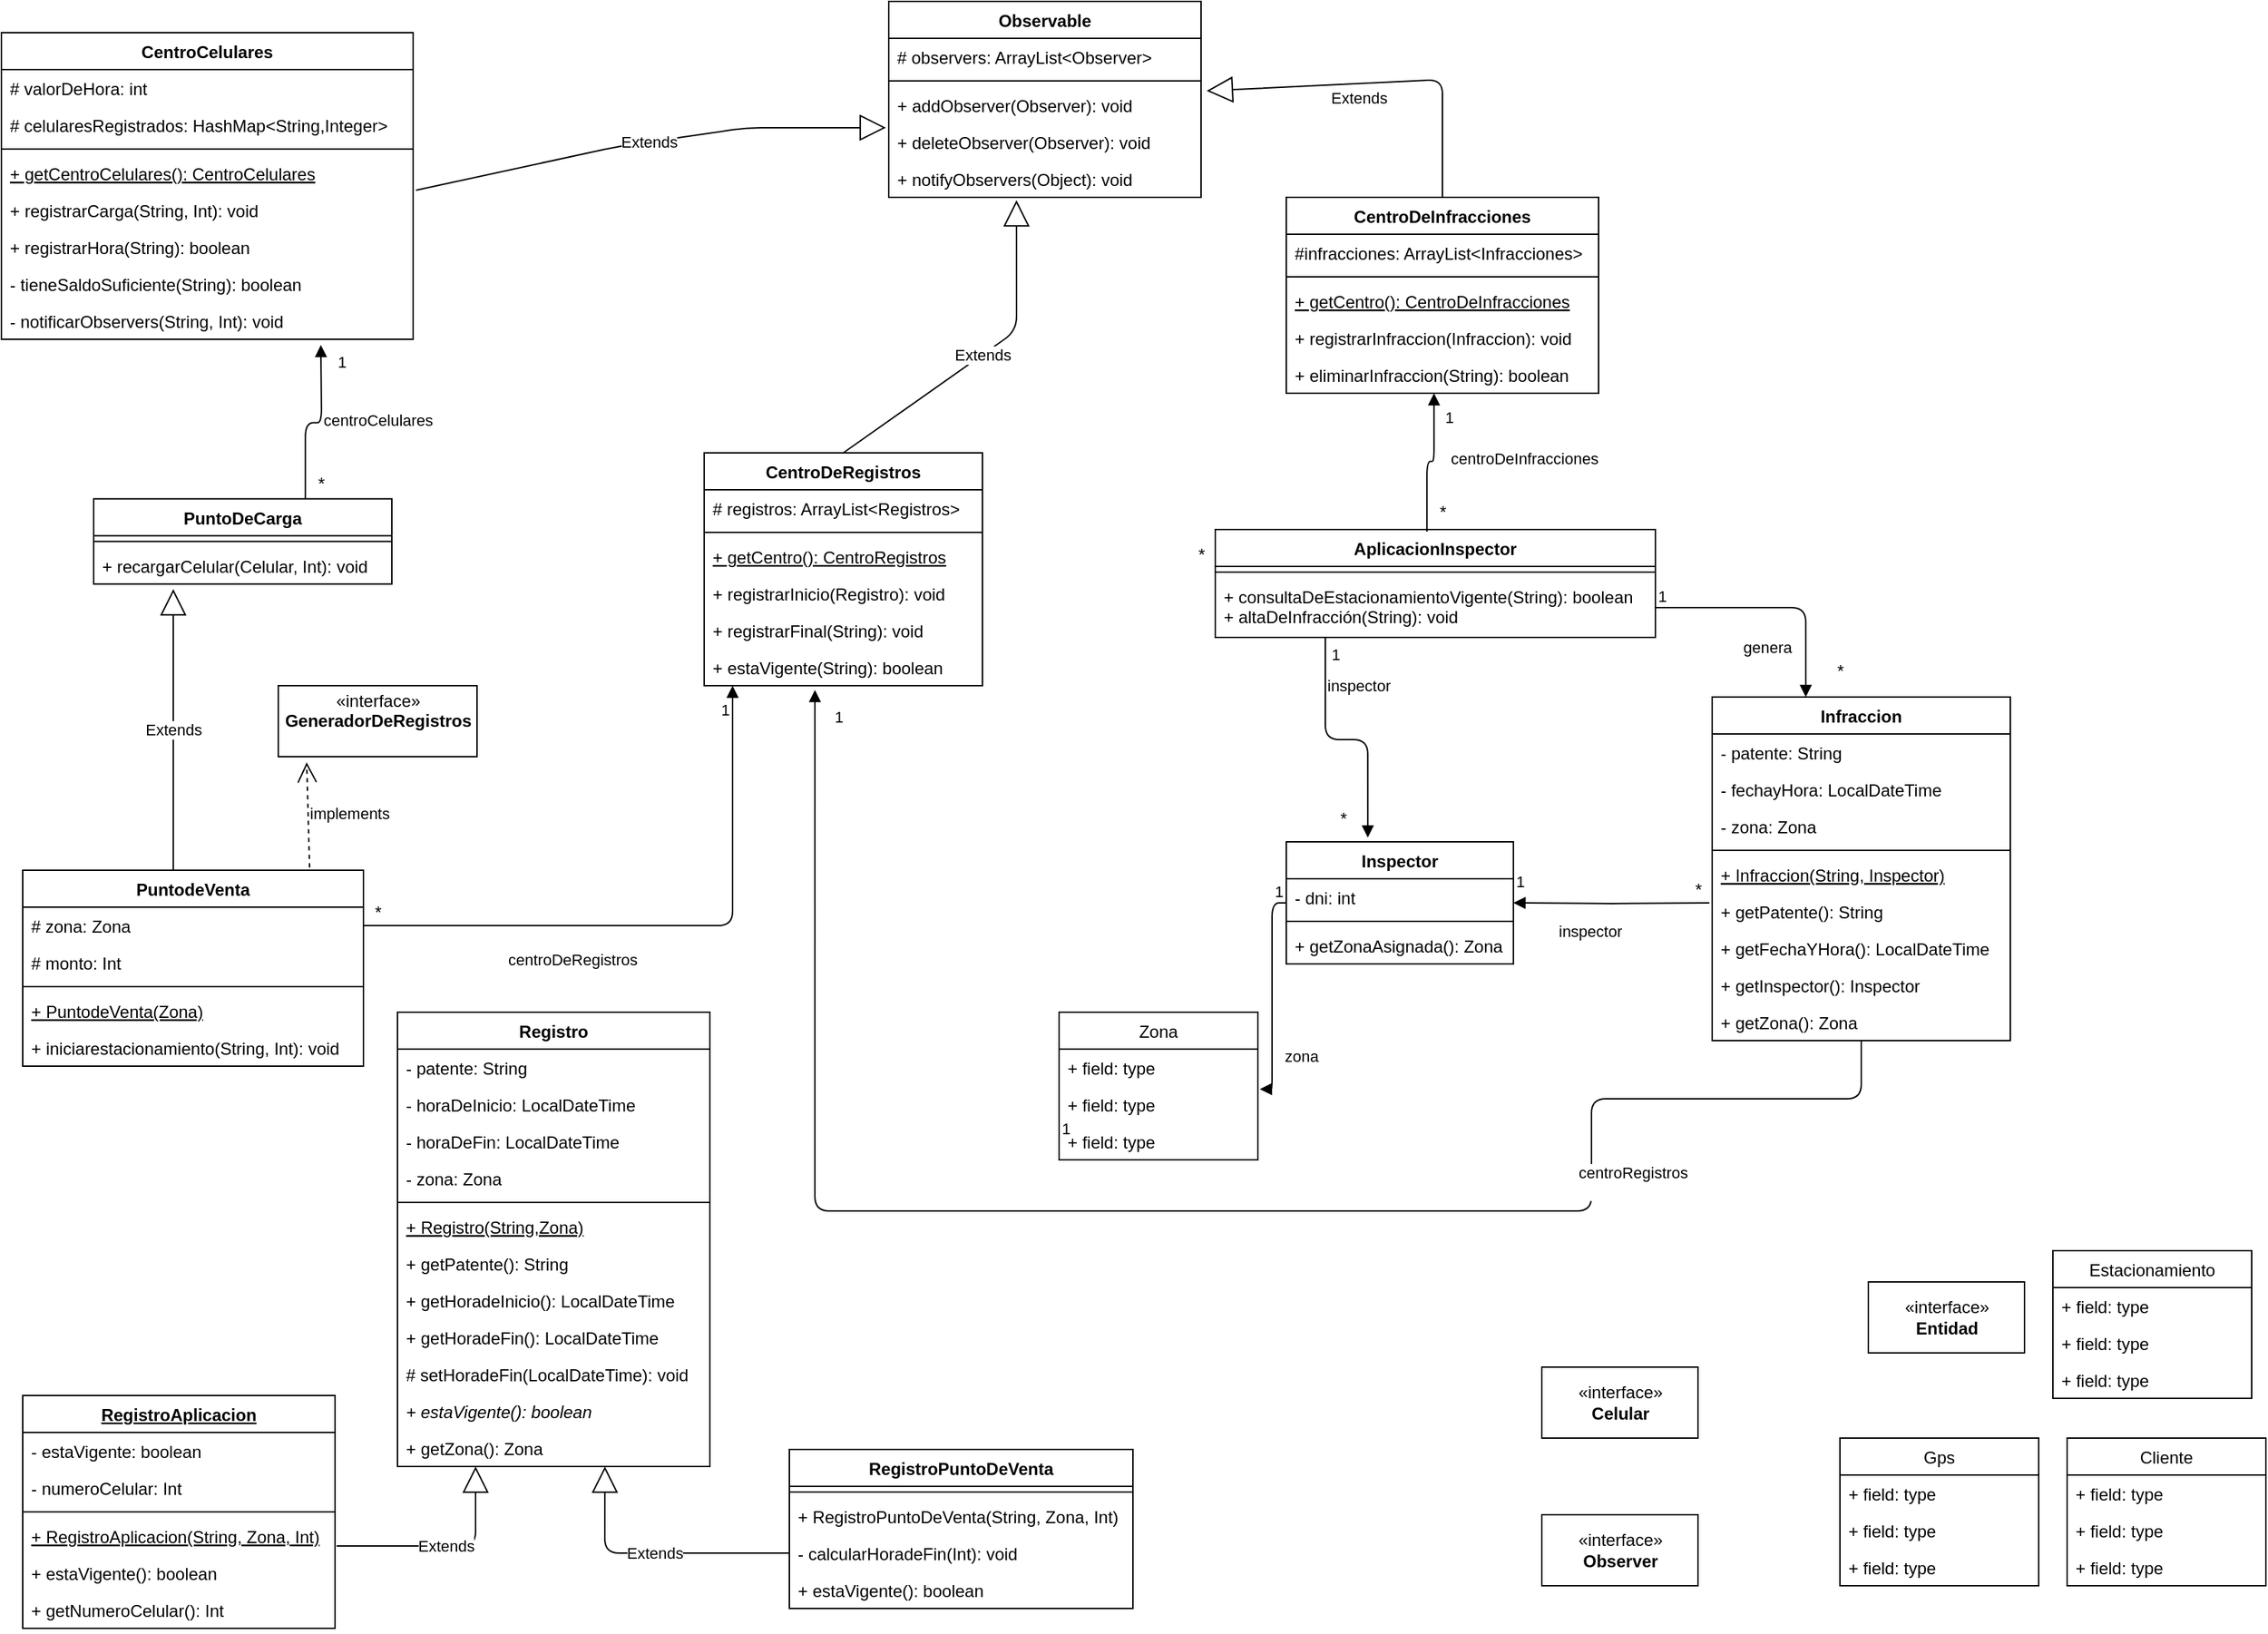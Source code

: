 <mxfile version="13.9.0" type="device"><diagram id="UriEQa8C2BqxbSiIbaLs" name="Page-1"><mxGraphModel dx="526" dy="479" grid="1" gridSize="10" guides="1" tooltips="1" connect="1" arrows="1" fold="1" page="1" pageScale="1" pageWidth="827" pageHeight="1169" math="0" shadow="0"><root><mxCell id="0"/><mxCell id="1" parent="0"/><mxCell id="VB39YqvQ5aaG4hXCd4-X-45" value="CentroCelulares" style="swimlane;fontStyle=1;align=center;verticalAlign=top;childLayout=stackLayout;horizontal=1;startSize=26;horizontalStack=0;resizeParent=1;resizeParentMax=0;resizeLast=0;collapsible=1;marginBottom=0;" parent="1" vertex="1"><mxGeometry x="25" y="30" width="290" height="216" as="geometry"/></mxCell><mxCell id="VB39YqvQ5aaG4hXCd4-X-46" value="# valorDeHora: int" style="text;strokeColor=none;fillColor=none;align=left;verticalAlign=top;spacingLeft=4;spacingRight=4;overflow=hidden;rotatable=0;points=[[0,0.5],[1,0.5]];portConstraint=eastwest;" parent="VB39YqvQ5aaG4hXCd4-X-45" vertex="1"><mxGeometry y="26" width="290" height="26" as="geometry"/></mxCell><mxCell id="kHStwg8qzsOcKR6OI0XS-74" value="# celularesRegistrados: HashMap&lt;String,Integer&gt;" style="text;strokeColor=none;fillColor=none;align=left;verticalAlign=top;spacingLeft=4;spacingRight=4;overflow=hidden;rotatable=0;points=[[0,0.5],[1,0.5]];portConstraint=eastwest;" parent="VB39YqvQ5aaG4hXCd4-X-45" vertex="1"><mxGeometry y="52" width="290" height="26" as="geometry"/></mxCell><mxCell id="VB39YqvQ5aaG4hXCd4-X-47" value="" style="line;strokeWidth=1;fillColor=none;align=left;verticalAlign=middle;spacingTop=-1;spacingLeft=3;spacingRight=3;rotatable=0;labelPosition=right;points=[];portConstraint=eastwest;" parent="VB39YqvQ5aaG4hXCd4-X-45" vertex="1"><mxGeometry y="78" width="290" height="8" as="geometry"/></mxCell><mxCell id="VB39YqvQ5aaG4hXCd4-X-48" value="+ getCentroCelulares(): CentroCelulares" style="text;strokeColor=none;fillColor=none;align=left;verticalAlign=top;spacingLeft=4;spacingRight=4;overflow=hidden;rotatable=0;points=[[0,0.5],[1,0.5]];portConstraint=eastwest;fontStyle=4" parent="VB39YqvQ5aaG4hXCd4-X-45" vertex="1"><mxGeometry y="86" width="290" height="26" as="geometry"/></mxCell><mxCell id="kHStwg8qzsOcKR6OI0XS-76" value="+ registrarCarga(String, Int): void" style="text;strokeColor=none;fillColor=none;align=left;verticalAlign=top;spacingLeft=4;spacingRight=4;overflow=hidden;rotatable=0;points=[[0,0.5],[1,0.5]];portConstraint=eastwest;" parent="VB39YqvQ5aaG4hXCd4-X-45" vertex="1"><mxGeometry y="112" width="290" height="26" as="geometry"/></mxCell><mxCell id="kHStwg8qzsOcKR6OI0XS-77" value="+ registrarHora(String): boolean" style="text;strokeColor=none;fillColor=none;align=left;verticalAlign=top;spacingLeft=4;spacingRight=4;overflow=hidden;rotatable=0;points=[[0,0.5],[1,0.5]];portConstraint=eastwest;" parent="VB39YqvQ5aaG4hXCd4-X-45" vertex="1"><mxGeometry y="138" width="290" height="26" as="geometry"/></mxCell><mxCell id="kHStwg8qzsOcKR6OI0XS-78" value="- tieneSaldoSuficiente(String): boolean" style="text;strokeColor=none;fillColor=none;align=left;verticalAlign=top;spacingLeft=4;spacingRight=4;overflow=hidden;rotatable=0;points=[[0,0.5],[1,0.5]];portConstraint=eastwest;" parent="VB39YqvQ5aaG4hXCd4-X-45" vertex="1"><mxGeometry y="164" width="290" height="26" as="geometry"/></mxCell><mxCell id="kHStwg8qzsOcKR6OI0XS-79" value="- notificarObservers(String, Int): void" style="text;strokeColor=none;fillColor=none;align=left;verticalAlign=top;spacingLeft=4;spacingRight=4;overflow=hidden;rotatable=0;points=[[0,0.5],[1,0.5]];portConstraint=eastwest;" parent="VB39YqvQ5aaG4hXCd4-X-45" vertex="1"><mxGeometry y="190" width="290" height="26" as="geometry"/></mxCell><mxCell id="VB39YqvQ5aaG4hXCd4-X-58" value="Zona" style="swimlane;fontStyle=0;childLayout=stackLayout;horizontal=1;startSize=26;fillColor=none;horizontalStack=0;resizeParent=1;resizeParentMax=0;resizeLast=0;collapsible=1;marginBottom=0;" parent="1" vertex="1"><mxGeometry x="770" y="720" width="140" height="104" as="geometry"/></mxCell><mxCell id="VB39YqvQ5aaG4hXCd4-X-59" value="+ field: type" style="text;strokeColor=none;fillColor=none;align=left;verticalAlign=top;spacingLeft=4;spacingRight=4;overflow=hidden;rotatable=0;points=[[0,0.5],[1,0.5]];portConstraint=eastwest;" parent="VB39YqvQ5aaG4hXCd4-X-58" vertex="1"><mxGeometry y="26" width="140" height="26" as="geometry"/></mxCell><mxCell id="VB39YqvQ5aaG4hXCd4-X-60" value="+ field: type" style="text;strokeColor=none;fillColor=none;align=left;verticalAlign=top;spacingLeft=4;spacingRight=4;overflow=hidden;rotatable=0;points=[[0,0.5],[1,0.5]];portConstraint=eastwest;" parent="VB39YqvQ5aaG4hXCd4-X-58" vertex="1"><mxGeometry y="52" width="140" height="26" as="geometry"/></mxCell><mxCell id="VB39YqvQ5aaG4hXCd4-X-61" value="+ field: type" style="text;strokeColor=none;fillColor=none;align=left;verticalAlign=top;spacingLeft=4;spacingRight=4;overflow=hidden;rotatable=0;points=[[0,0.5],[1,0.5]];portConstraint=eastwest;" parent="VB39YqvQ5aaG4hXCd4-X-58" vertex="1"><mxGeometry y="78" width="140" height="26" as="geometry"/></mxCell><mxCell id="VB39YqvQ5aaG4hXCd4-X-62" value="Gps" style="swimlane;fontStyle=0;childLayout=stackLayout;horizontal=1;startSize=26;fillColor=none;horizontalStack=0;resizeParent=1;resizeParentMax=0;resizeLast=0;collapsible=1;marginBottom=0;" parent="1" vertex="1"><mxGeometry x="1320" y="1020" width="140" height="104" as="geometry"/></mxCell><mxCell id="VB39YqvQ5aaG4hXCd4-X-63" value="+ field: type" style="text;strokeColor=none;fillColor=none;align=left;verticalAlign=top;spacingLeft=4;spacingRight=4;overflow=hidden;rotatable=0;points=[[0,0.5],[1,0.5]];portConstraint=eastwest;" parent="VB39YqvQ5aaG4hXCd4-X-62" vertex="1"><mxGeometry y="26" width="140" height="26" as="geometry"/></mxCell><mxCell id="VB39YqvQ5aaG4hXCd4-X-64" value="+ field: type" style="text;strokeColor=none;fillColor=none;align=left;verticalAlign=top;spacingLeft=4;spacingRight=4;overflow=hidden;rotatable=0;points=[[0,0.5],[1,0.5]];portConstraint=eastwest;" parent="VB39YqvQ5aaG4hXCd4-X-62" vertex="1"><mxGeometry y="52" width="140" height="26" as="geometry"/></mxCell><mxCell id="VB39YqvQ5aaG4hXCd4-X-65" value="+ field: type" style="text;strokeColor=none;fillColor=none;align=left;verticalAlign=top;spacingLeft=4;spacingRight=4;overflow=hidden;rotatable=0;points=[[0,0.5],[1,0.5]];portConstraint=eastwest;" parent="VB39YqvQ5aaG4hXCd4-X-62" vertex="1"><mxGeometry y="78" width="140" height="26" as="geometry"/></mxCell><mxCell id="VB39YqvQ5aaG4hXCd4-X-5" value="Cliente" style="swimlane;fontStyle=0;childLayout=stackLayout;horizontal=1;startSize=26;fillColor=none;horizontalStack=0;resizeParent=1;resizeParentMax=0;resizeLast=0;collapsible=1;marginBottom=0;" parent="1" vertex="1"><mxGeometry x="1480" y="1020" width="140" height="104" as="geometry"/></mxCell><mxCell id="VB39YqvQ5aaG4hXCd4-X-6" value="+ field: type" style="text;strokeColor=none;fillColor=none;align=left;verticalAlign=top;spacingLeft=4;spacingRight=4;overflow=hidden;rotatable=0;points=[[0,0.5],[1,0.5]];portConstraint=eastwest;" parent="VB39YqvQ5aaG4hXCd4-X-5" vertex="1"><mxGeometry y="26" width="140" height="26" as="geometry"/></mxCell><mxCell id="VB39YqvQ5aaG4hXCd4-X-7" value="+ field: type" style="text;strokeColor=none;fillColor=none;align=left;verticalAlign=top;spacingLeft=4;spacingRight=4;overflow=hidden;rotatable=0;points=[[0,0.5],[1,0.5]];portConstraint=eastwest;" parent="VB39YqvQ5aaG4hXCd4-X-5" vertex="1"><mxGeometry y="52" width="140" height="26" as="geometry"/></mxCell><mxCell id="VB39YqvQ5aaG4hXCd4-X-8" value="+ field: type" style="text;strokeColor=none;fillColor=none;align=left;verticalAlign=top;spacingLeft=4;spacingRight=4;overflow=hidden;rotatable=0;points=[[0,0.5],[1,0.5]];portConstraint=eastwest;" parent="VB39YqvQ5aaG4hXCd4-X-5" vertex="1"><mxGeometry y="78" width="140" height="26" as="geometry"/></mxCell><mxCell id="VB39YqvQ5aaG4hXCd4-X-1" value="Estacionamiento" style="swimlane;fontStyle=0;childLayout=stackLayout;horizontal=1;startSize=26;fillColor=none;horizontalStack=0;resizeParent=1;resizeParentMax=0;resizeLast=0;collapsible=1;marginBottom=0;" parent="1" vertex="1"><mxGeometry x="1470" y="888" width="140" height="104" as="geometry"/></mxCell><mxCell id="VB39YqvQ5aaG4hXCd4-X-2" value="+ field: type" style="text;strokeColor=none;fillColor=none;align=left;verticalAlign=top;spacingLeft=4;spacingRight=4;overflow=hidden;rotatable=0;points=[[0,0.5],[1,0.5]];portConstraint=eastwest;" parent="VB39YqvQ5aaG4hXCd4-X-1" vertex="1"><mxGeometry y="26" width="140" height="26" as="geometry"/></mxCell><mxCell id="VB39YqvQ5aaG4hXCd4-X-3" value="+ field: type" style="text;strokeColor=none;fillColor=none;align=left;verticalAlign=top;spacingLeft=4;spacingRight=4;overflow=hidden;rotatable=0;points=[[0,0.5],[1,0.5]];portConstraint=eastwest;" parent="VB39YqvQ5aaG4hXCd4-X-1" vertex="1"><mxGeometry y="52" width="140" height="26" as="geometry"/></mxCell><mxCell id="VB39YqvQ5aaG4hXCd4-X-4" value="+ field: type" style="text;strokeColor=none;fillColor=none;align=left;verticalAlign=top;spacingLeft=4;spacingRight=4;overflow=hidden;rotatable=0;points=[[0,0.5],[1,0.5]];portConstraint=eastwest;" parent="VB39YqvQ5aaG4hXCd4-X-1" vertex="1"><mxGeometry y="78" width="140" height="26" as="geometry"/></mxCell><mxCell id="-4X8lpuKlx_NhxdMr4EA-4" value="«interface»&lt;br&gt;&lt;b&gt;Entidad&lt;/b&gt;" style="html=1;" parent="1" vertex="1"><mxGeometry x="1340" y="910" width="110" height="50" as="geometry"/></mxCell><mxCell id="-4X8lpuKlx_NhxdMr4EA-5" value="zona" style="endArrow=block;endFill=1;html=1;edgeStyle=orthogonalEdgeStyle;align=left;verticalAlign=top;entryX=1.01;entryY=0.086;entryDx=0;entryDy=0;entryPerimeter=0;exitX=0;exitY=0.5;exitDx=0;exitDy=0;" parent="1" source="mMxs3O_KoJjjj4HtSjuY-9" target="VB39YqvQ5aaG4hXCd4-X-60" edge="1"><mxGeometry x="0.396" y="7" relative="1" as="geometry"><mxPoint x="600" y="310" as="sourcePoint"/><mxPoint x="630" y="450" as="targetPoint"/><mxPoint as="offset"/></mxGeometry></mxCell><mxCell id="-4X8lpuKlx_NhxdMr4EA-6" value="1" style="edgeLabel;resizable=0;html=1;align=left;verticalAlign=bottom;" parent="-4X8lpuKlx_NhxdMr4EA-5" connectable="0" vertex="1"><mxGeometry x="-1" relative="1" as="geometry"><mxPoint x="-10" as="offset"/></mxGeometry></mxCell><mxCell id="-4X8lpuKlx_NhxdMr4EA-7" value="1" style="edgeLabel;resizable=0;html=1;align=left;verticalAlign=bottom;" parent="1" connectable="0" vertex="1"><mxGeometry x="770" y="810" as="geometry"/></mxCell><mxCell id="mMxs3O_KoJjjj4HtSjuY-1" value="AplicacionInspector" style="swimlane;fontStyle=1;align=center;verticalAlign=top;childLayout=stackLayout;horizontal=1;startSize=26;horizontalStack=0;resizeParent=1;resizeParentMax=0;resizeLast=0;collapsible=1;marginBottom=0;" parent="1" vertex="1"><mxGeometry x="880" y="380" width="310" height="76" as="geometry"/></mxCell><mxCell id="mMxs3O_KoJjjj4HtSjuY-3" value="" style="line;strokeWidth=1;fillColor=none;align=left;verticalAlign=middle;spacingTop=-1;spacingLeft=3;spacingRight=3;rotatable=0;labelPosition=right;points=[];portConstraint=eastwest;" parent="mMxs3O_KoJjjj4HtSjuY-1" vertex="1"><mxGeometry y="26" width="310" height="8" as="geometry"/></mxCell><mxCell id="mMxs3O_KoJjjj4HtSjuY-4" value="+ consultaDeEstacionamientoVigente(String): boolean&#xA;+ altaDeInfracción(String): void&#xA;" style="text;strokeColor=none;fillColor=none;align=left;verticalAlign=top;spacingLeft=4;spacingRight=4;overflow=hidden;rotatable=0;points=[[0,0.5],[1,0.5]];portConstraint=eastwest;" parent="mMxs3O_KoJjjj4HtSjuY-1" vertex="1"><mxGeometry y="34" width="310" height="42" as="geometry"/></mxCell><mxCell id="mMxs3O_KoJjjj4HtSjuY-9" value="Inspector" style="swimlane;fontStyle=1;align=center;verticalAlign=top;childLayout=stackLayout;horizontal=1;startSize=26;horizontalStack=0;resizeParent=1;resizeParentMax=0;resizeLast=0;collapsible=1;marginBottom=0;" parent="1" vertex="1"><mxGeometry x="930" y="600" width="160" height="86" as="geometry"/></mxCell><mxCell id="mMxs3O_KoJjjj4HtSjuY-10" value="- dni: int" style="text;strokeColor=none;fillColor=none;align=left;verticalAlign=top;spacingLeft=4;spacingRight=4;overflow=hidden;rotatable=0;points=[[0,0.5],[1,0.5]];portConstraint=eastwest;" parent="mMxs3O_KoJjjj4HtSjuY-9" vertex="1"><mxGeometry y="26" width="160" height="26" as="geometry"/></mxCell><mxCell id="mMxs3O_KoJjjj4HtSjuY-11" value="" style="line;strokeWidth=1;fillColor=none;align=left;verticalAlign=middle;spacingTop=-1;spacingLeft=3;spacingRight=3;rotatable=0;labelPosition=right;points=[];portConstraint=eastwest;" parent="mMxs3O_KoJjjj4HtSjuY-9" vertex="1"><mxGeometry y="52" width="160" height="8" as="geometry"/></mxCell><mxCell id="mMxs3O_KoJjjj4HtSjuY-12" value="+ getZonaAsignada(): Zona" style="text;strokeColor=none;fillColor=none;align=left;verticalAlign=top;spacingLeft=4;spacingRight=4;overflow=hidden;rotatable=0;points=[[0,0.5],[1,0.5]];portConstraint=eastwest;" parent="mMxs3O_KoJjjj4HtSjuY-9" vertex="1"><mxGeometry y="60" width="160" height="26" as="geometry"/></mxCell><mxCell id="mMxs3O_KoJjjj4HtSjuY-13" value="&lt;div&gt;inspector&lt;/div&gt;&lt;div&gt;&lt;br&gt;&lt;/div&gt;" style="endArrow=block;endFill=1;html=1;edgeStyle=orthogonalEdgeStyle;align=left;verticalAlign=top;exitX=0.25;exitY=1;exitDx=0;exitDy=0;entryX=0.359;entryY=-0.035;entryDx=0;entryDy=0;entryPerimeter=0;" parent="1" source="mMxs3O_KoJjjj4HtSjuY-1" target="mMxs3O_KoJjjj4HtSjuY-9" edge="1"><mxGeometry x="0.064" y="26" relative="1" as="geometry"><mxPoint x="580" y="260" as="sourcePoint"/><mxPoint x="740" y="260" as="targetPoint"/><mxPoint x="-20" y="-25" as="offset"/></mxGeometry></mxCell><mxCell id="mMxs3O_KoJjjj4HtSjuY-14" value="1" style="edgeLabel;resizable=0;html=1;align=left;verticalAlign=bottom;" parent="mMxs3O_KoJjjj4HtSjuY-13" connectable="0" vertex="1"><mxGeometry x="-1" relative="1" as="geometry"><mxPoint x="2.5" y="20" as="offset"/></mxGeometry></mxCell><mxCell id="mMxs3O_KoJjjj4HtSjuY-15" value="*" style="text;html=1;align=center;verticalAlign=middle;resizable=0;points=[];autosize=1;" parent="1" vertex="1"><mxGeometry x="960" y="574" width="20" height="20" as="geometry"/></mxCell><mxCell id="kHStwg8qzsOcKR6OI0XS-1" value="CentroDeInfracciones" style="swimlane;fontStyle=1;align=center;verticalAlign=top;childLayout=stackLayout;horizontal=1;startSize=26;horizontalStack=0;resizeParent=1;resizeParentMax=0;resizeLast=0;collapsible=1;marginBottom=0;" parent="1" vertex="1"><mxGeometry x="930" y="146" width="220" height="138" as="geometry"/></mxCell><mxCell id="kHStwg8qzsOcKR6OI0XS-2" value="#infracciones: ArrayList&lt;Infracciones&gt;" style="text;strokeColor=none;fillColor=none;align=left;verticalAlign=top;spacingLeft=4;spacingRight=4;overflow=hidden;rotatable=0;points=[[0,0.5],[1,0.5]];portConstraint=eastwest;" parent="kHStwg8qzsOcKR6OI0XS-1" vertex="1"><mxGeometry y="26" width="220" height="26" as="geometry"/></mxCell><mxCell id="kHStwg8qzsOcKR6OI0XS-3" value="" style="line;strokeWidth=1;fillColor=none;align=left;verticalAlign=middle;spacingTop=-1;spacingLeft=3;spacingRight=3;rotatable=0;labelPosition=right;points=[];portConstraint=eastwest;" parent="kHStwg8qzsOcKR6OI0XS-1" vertex="1"><mxGeometry y="52" width="220" height="8" as="geometry"/></mxCell><mxCell id="kHStwg8qzsOcKR6OI0XS-4" value="+ getCentro(): CentroDeInfracciones" style="text;strokeColor=none;fillColor=none;align=left;verticalAlign=top;spacingLeft=4;spacingRight=4;overflow=hidden;rotatable=0;points=[[0,0.5],[1,0.5]];portConstraint=eastwest;fontStyle=4" parent="kHStwg8qzsOcKR6OI0XS-1" vertex="1"><mxGeometry y="60" width="220" height="26" as="geometry"/></mxCell><mxCell id="kHStwg8qzsOcKR6OI0XS-14" value="+ registrarInfraccion(Infraccion): void" style="text;strokeColor=none;fillColor=none;align=left;verticalAlign=top;spacingLeft=4;spacingRight=4;overflow=hidden;rotatable=0;points=[[0,0.5],[1,0.5]];portConstraint=eastwest;" parent="kHStwg8qzsOcKR6OI0XS-1" vertex="1"><mxGeometry y="86" width="220" height="26" as="geometry"/></mxCell><mxCell id="kHStwg8qzsOcKR6OI0XS-15" value="+ eliminarInfraccion(String): boolean" style="text;strokeColor=none;fillColor=none;align=left;verticalAlign=top;spacingLeft=4;spacingRight=4;overflow=hidden;rotatable=0;points=[[0,0.5],[1,0.5]];portConstraint=eastwest;" parent="kHStwg8qzsOcKR6OI0XS-1" vertex="1"><mxGeometry y="112" width="220" height="26" as="geometry"/></mxCell><mxCell id="kHStwg8qzsOcKR6OI0XS-5" value="Infraccion&#xA;" style="swimlane;fontStyle=1;align=center;verticalAlign=top;childLayout=stackLayout;horizontal=1;startSize=26;horizontalStack=0;resizeParent=1;resizeParentMax=0;resizeLast=0;collapsible=1;marginBottom=0;" parent="1" vertex="1"><mxGeometry x="1230" y="498" width="210" height="242" as="geometry"/></mxCell><mxCell id="kHStwg8qzsOcKR6OI0XS-6" value="- patente: String" style="text;strokeColor=none;fillColor=none;align=left;verticalAlign=top;spacingLeft=4;spacingRight=4;overflow=hidden;rotatable=0;points=[[0,0.5],[1,0.5]];portConstraint=eastwest;" parent="kHStwg8qzsOcKR6OI0XS-5" vertex="1"><mxGeometry y="26" width="210" height="26" as="geometry"/></mxCell><mxCell id="kHStwg8qzsOcKR6OI0XS-19" value="- fechayHora: LocalDateTime" style="text;strokeColor=none;fillColor=none;align=left;verticalAlign=top;spacingLeft=4;spacingRight=4;overflow=hidden;rotatable=0;points=[[0,0.5],[1,0.5]];portConstraint=eastwest;" parent="kHStwg8qzsOcKR6OI0XS-5" vertex="1"><mxGeometry y="52" width="210" height="26" as="geometry"/></mxCell><mxCell id="kHStwg8qzsOcKR6OI0XS-20" value="- zona: Zona" style="text;strokeColor=none;fillColor=none;align=left;verticalAlign=top;spacingLeft=4;spacingRight=4;overflow=hidden;rotatable=0;points=[[0,0.5],[1,0.5]];portConstraint=eastwest;" parent="kHStwg8qzsOcKR6OI0XS-5" vertex="1"><mxGeometry y="78" width="210" height="26" as="geometry"/></mxCell><mxCell id="kHStwg8qzsOcKR6OI0XS-7" value="" style="line;strokeWidth=1;fillColor=none;align=left;verticalAlign=middle;spacingTop=-1;spacingLeft=3;spacingRight=3;rotatable=0;labelPosition=right;points=[];portConstraint=eastwest;" parent="kHStwg8qzsOcKR6OI0XS-5" vertex="1"><mxGeometry y="104" width="210" height="8" as="geometry"/></mxCell><mxCell id="kHStwg8qzsOcKR6OI0XS-8" value="+ Infraccion(String, Inspector) " style="text;strokeColor=none;fillColor=none;align=left;verticalAlign=top;spacingLeft=4;spacingRight=4;overflow=hidden;rotatable=0;points=[[0,0.5],[1,0.5]];portConstraint=eastwest;fontStyle=4" parent="kHStwg8qzsOcKR6OI0XS-5" vertex="1"><mxGeometry y="112" width="210" height="26" as="geometry"/></mxCell><mxCell id="kHStwg8qzsOcKR6OI0XS-21" value="+ getPatente(): String&#xA;" style="text;strokeColor=none;fillColor=none;align=left;verticalAlign=top;spacingLeft=4;spacingRight=4;overflow=hidden;rotatable=0;points=[[0,0.5],[1,0.5]];portConstraint=eastwest;" parent="kHStwg8qzsOcKR6OI0XS-5" vertex="1"><mxGeometry y="138" width="210" height="26" as="geometry"/></mxCell><mxCell id="kHStwg8qzsOcKR6OI0XS-22" value="+ getFechaYHora(): LocalDateTime" style="text;strokeColor=none;fillColor=none;align=left;verticalAlign=top;spacingLeft=4;spacingRight=4;overflow=hidden;rotatable=0;points=[[0,0.5],[1,0.5]];portConstraint=eastwest;" parent="kHStwg8qzsOcKR6OI0XS-5" vertex="1"><mxGeometry y="164" width="210" height="26" as="geometry"/></mxCell><mxCell id="kHStwg8qzsOcKR6OI0XS-23" value="+ getInspector(): Inspector" style="text;strokeColor=none;fillColor=none;align=left;verticalAlign=top;spacingLeft=4;spacingRight=4;overflow=hidden;rotatable=0;points=[[0,0.5],[1,0.5]];portConstraint=eastwest;" parent="kHStwg8qzsOcKR6OI0XS-5" vertex="1"><mxGeometry y="190" width="210" height="26" as="geometry"/></mxCell><mxCell id="kHStwg8qzsOcKR6OI0XS-25" value="+ getZona(): Zona" style="text;strokeColor=none;fillColor=none;align=left;verticalAlign=top;spacingLeft=4;spacingRight=4;overflow=hidden;rotatable=0;points=[[0,0.5],[1,0.5]];portConstraint=eastwest;" parent="kHStwg8qzsOcKR6OI0XS-5" vertex="1"><mxGeometry y="216" width="210" height="26" as="geometry"/></mxCell><mxCell id="kHStwg8qzsOcKR6OI0XS-9" value="Observable" style="swimlane;fontStyle=1;align=center;verticalAlign=top;childLayout=stackLayout;horizontal=1;startSize=26;horizontalStack=0;resizeParent=1;resizeParentMax=0;resizeLast=0;collapsible=1;marginBottom=0;" parent="1" vertex="1"><mxGeometry x="650" y="8" width="220" height="138" as="geometry"/></mxCell><mxCell id="kHStwg8qzsOcKR6OI0XS-13" value="# observers: ArrayList&lt;Observer&gt;" style="text;strokeColor=none;fillColor=none;align=left;verticalAlign=top;spacingLeft=4;spacingRight=4;overflow=hidden;rotatable=0;points=[[0,0.5],[1,0.5]];portConstraint=eastwest;" parent="kHStwg8qzsOcKR6OI0XS-9" vertex="1"><mxGeometry y="26" width="220" height="26" as="geometry"/></mxCell><mxCell id="kHStwg8qzsOcKR6OI0XS-11" value="" style="line;strokeWidth=1;fillColor=none;align=left;verticalAlign=middle;spacingTop=-1;spacingLeft=3;spacingRight=3;rotatable=0;labelPosition=right;points=[];portConstraint=eastwest;" parent="kHStwg8qzsOcKR6OI0XS-9" vertex="1"><mxGeometry y="52" width="220" height="8" as="geometry"/></mxCell><mxCell id="kHStwg8qzsOcKR6OI0XS-12" value="+ addObserver(Observer): void" style="text;strokeColor=none;fillColor=none;align=left;verticalAlign=top;spacingLeft=4;spacingRight=4;overflow=hidden;rotatable=0;points=[[0,0.5],[1,0.5]];portConstraint=eastwest;" parent="kHStwg8qzsOcKR6OI0XS-9" vertex="1"><mxGeometry y="60" width="220" height="26" as="geometry"/></mxCell><mxCell id="kHStwg8qzsOcKR6OI0XS-27" value="+ deleteObserver(Observer): void" style="text;strokeColor=none;fillColor=none;align=left;verticalAlign=top;spacingLeft=4;spacingRight=4;overflow=hidden;rotatable=0;points=[[0,0.5],[1,0.5]];portConstraint=eastwest;" parent="kHStwg8qzsOcKR6OI0XS-9" vertex="1"><mxGeometry y="86" width="220" height="26" as="geometry"/></mxCell><mxCell id="kHStwg8qzsOcKR6OI0XS-28" value="+ notifyObservers(Object): void" style="text;strokeColor=none;fillColor=none;align=left;verticalAlign=top;spacingLeft=4;spacingRight=4;overflow=hidden;rotatable=0;points=[[0,0.5],[1,0.5]];portConstraint=eastwest;" parent="kHStwg8qzsOcKR6OI0XS-9" vertex="1"><mxGeometry y="112" width="220" height="26" as="geometry"/></mxCell><mxCell id="kHStwg8qzsOcKR6OI0XS-16" value="centroDeInfracciones" style="endArrow=block;endFill=1;html=1;edgeStyle=orthogonalEdgeStyle;align=left;verticalAlign=top;exitX=0.481;exitY=0.02;exitDx=0;exitDy=0;exitPerimeter=0;entryX=0.473;entryY=1;entryDx=0;entryDy=0;entryPerimeter=0;" parent="1" source="mMxs3O_KoJjjj4HtSjuY-1" target="kHStwg8qzsOcKR6OI0XS-15" edge="1"><mxGeometry x="0.354" y="-10" relative="1" as="geometry"><mxPoint x="840" y="320" as="sourcePoint"/><mxPoint x="1030" y="290" as="targetPoint"/><mxPoint as="offset"/></mxGeometry></mxCell><mxCell id="kHStwg8qzsOcKR6OI0XS-17" value="1" style="edgeLabel;resizable=0;html=1;align=left;verticalAlign=bottom;" parent="kHStwg8qzsOcKR6OI0XS-16" connectable="0" vertex="1"><mxGeometry x="-1" relative="1" as="geometry"><mxPoint x="10.89" y="-72" as="offset"/></mxGeometry></mxCell><mxCell id="kHStwg8qzsOcKR6OI0XS-18" value="*" style="text;html=1;align=center;verticalAlign=middle;resizable=0;points=[];autosize=1;" parent="1" vertex="1"><mxGeometry x="1030" y="358.43" width="20" height="20" as="geometry"/></mxCell><mxCell id="kHStwg8qzsOcKR6OI0XS-29" value="inspector" style="endArrow=block;endFill=1;html=1;edgeStyle=orthogonalEdgeStyle;align=left;verticalAlign=top;entryX=1;entryY=0.5;entryDx=0;entryDy=0;" parent="1" target="mMxs3O_KoJjjj4HtSjuY-9" edge="1"><mxGeometry x="0.565" y="7" relative="1" as="geometry"><mxPoint x="1228" y="643" as="sourcePoint"/><mxPoint x="1270" y="520" as="targetPoint"/><mxPoint as="offset"/></mxGeometry></mxCell><mxCell id="kHStwg8qzsOcKR6OI0XS-30" value="1" style="edgeLabel;resizable=0;html=1;align=left;verticalAlign=bottom;" parent="kHStwg8qzsOcKR6OI0XS-29" connectable="0" vertex="1"><mxGeometry x="-1" relative="1" as="geometry"><mxPoint x="-138" y="-7" as="offset"/></mxGeometry></mxCell><mxCell id="kHStwg8qzsOcKR6OI0XS-31" value="*" style="text;html=1;align=center;verticalAlign=middle;resizable=0;points=[];autosize=1;" parent="1" vertex="1"><mxGeometry x="1210" y="624" width="20" height="20" as="geometry"/></mxCell><mxCell id="kHStwg8qzsOcKR6OI0XS-32" value="&lt;div&gt;genera&lt;/div&gt;&lt;div&gt;&lt;br&gt;&lt;/div&gt;" style="endArrow=block;endFill=1;html=1;edgeStyle=orthogonalEdgeStyle;align=left;verticalAlign=top;exitX=1;exitY=0.5;exitDx=0;exitDy=0;entryX=0.314;entryY=0;entryDx=0;entryDy=0;entryPerimeter=0;" parent="1" source="mMxs3O_KoJjjj4HtSjuY-4" target="kHStwg8qzsOcKR6OI0XS-5" edge="1"><mxGeometry x="-0.289" y="-15" relative="1" as="geometry"><mxPoint x="1110" y="520" as="sourcePoint"/><mxPoint x="1270" y="520" as="targetPoint"/><mxPoint as="offset"/></mxGeometry></mxCell><mxCell id="kHStwg8qzsOcKR6OI0XS-33" value="1" style="edgeLabel;resizable=0;html=1;align=left;verticalAlign=bottom;" parent="kHStwg8qzsOcKR6OI0XS-32" connectable="0" vertex="1"><mxGeometry x="-1" relative="1" as="geometry"/></mxCell><mxCell id="kHStwg8qzsOcKR6OI0XS-34" value="*" style="text;html=1;align=center;verticalAlign=middle;resizable=0;points=[];autosize=1;" parent="1" vertex="1"><mxGeometry x="1310" y="470" width="20" height="20" as="geometry"/></mxCell><mxCell id="kHStwg8qzsOcKR6OI0XS-35" value="Extends" style="endArrow=block;endSize=16;endFill=0;html=1;entryX=1.018;entryY=0.115;entryDx=0;entryDy=0;entryPerimeter=0;exitX=0.5;exitY=0;exitDx=0;exitDy=0;" parent="1" source="kHStwg8qzsOcKR6OI0XS-1" target="kHStwg8qzsOcKR6OI0XS-12" edge="1"><mxGeometry x="0.148" y="10" width="160" relative="1" as="geometry"><mxPoint x="920" y="60" as="sourcePoint"/><mxPoint x="1080" y="60" as="targetPoint"/><Array as="points"><mxPoint x="1040" y="63"/></Array><mxPoint as="offset"/></mxGeometry></mxCell><mxCell id="kHStwg8qzsOcKR6OI0XS-40" value="*" style="text;html=1;align=center;verticalAlign=middle;resizable=0;points=[];autosize=1;" parent="1" vertex="1"><mxGeometry x="860" y="388.43" width="20" height="20" as="geometry"/></mxCell><mxCell id="kHStwg8qzsOcKR6OI0XS-38" value="&lt;div&gt;centroRegistros&lt;/div&gt;&lt;div&gt;&lt;br&gt;&lt;/div&gt;" style="endArrow=block;endFill=1;html=1;edgeStyle=orthogonalEdgeStyle;align=left;verticalAlign=top;exitX=0.5;exitY=1;exitDx=0;exitDy=0;entryX=0.398;entryY=1.115;entryDx=0;entryDy=0;entryPerimeter=0;" parent="1" source="kHStwg8qzsOcKR6OI0XS-5" target="kHStwg8qzsOcKR6OI0XS-57" edge="1"><mxGeometry x="-0.475" y="-40" relative="1" as="geometry"><mxPoint x="1224.98" y="661.006" as="sourcePoint"/><mxPoint x="1060" y="610.004" as="targetPoint"/><Array as="points"><mxPoint x="1335" y="781"/><mxPoint x="1145" y="781"/><mxPoint x="1145" y="860"/><mxPoint x="598" y="860"/></Array><mxPoint as="offset"/></mxGeometry></mxCell><mxCell id="kHStwg8qzsOcKR6OI0XS-39" value="1" style="edgeLabel;resizable=0;html=1;align=left;verticalAlign=bottom;" parent="kHStwg8qzsOcKR6OI0XS-38" connectable="0" vertex="1"><mxGeometry x="-1" relative="1" as="geometry"><mxPoint x="-725" y="-220" as="offset"/></mxGeometry></mxCell><mxCell id="kHStwg8qzsOcKR6OI0XS-50" value="CentroDeRegistros" style="swimlane;fontStyle=1;align=center;verticalAlign=top;childLayout=stackLayout;horizontal=1;startSize=26;horizontalStack=0;resizeParent=1;resizeParentMax=0;resizeLast=0;collapsible=1;marginBottom=0;" parent="1" vertex="1"><mxGeometry x="520" y="326" width="196" height="164" as="geometry"/></mxCell><mxCell id="kHStwg8qzsOcKR6OI0XS-51" value="# registros: ArrayList&lt;Registros&gt;" style="text;strokeColor=none;fillColor=none;align=left;verticalAlign=top;spacingLeft=4;spacingRight=4;overflow=hidden;rotatable=0;points=[[0,0.5],[1,0.5]];portConstraint=eastwest;" parent="kHStwg8qzsOcKR6OI0XS-50" vertex="1"><mxGeometry y="26" width="196" height="26" as="geometry"/></mxCell><mxCell id="kHStwg8qzsOcKR6OI0XS-52" value="" style="line;strokeWidth=1;fillColor=none;align=left;verticalAlign=middle;spacingTop=-1;spacingLeft=3;spacingRight=3;rotatable=0;labelPosition=right;points=[];portConstraint=eastwest;" parent="kHStwg8qzsOcKR6OI0XS-50" vertex="1"><mxGeometry y="52" width="196" height="8" as="geometry"/></mxCell><mxCell id="kHStwg8qzsOcKR6OI0XS-53" value="+ getCentro(): CentroRegistros" style="text;strokeColor=none;fillColor=none;align=left;verticalAlign=top;spacingLeft=4;spacingRight=4;overflow=hidden;rotatable=0;points=[[0,0.5],[1,0.5]];portConstraint=eastwest;fontStyle=4" parent="kHStwg8qzsOcKR6OI0XS-50" vertex="1"><mxGeometry y="60" width="196" height="26" as="geometry"/></mxCell><mxCell id="kHStwg8qzsOcKR6OI0XS-54" value="+ registrarInicio(Registro): void" style="text;strokeColor=none;fillColor=none;align=left;verticalAlign=top;spacingLeft=4;spacingRight=4;overflow=hidden;rotatable=0;points=[[0,0.5],[1,0.5]];portConstraint=eastwest;" parent="kHStwg8qzsOcKR6OI0XS-50" vertex="1"><mxGeometry y="86" width="196" height="26" as="geometry"/></mxCell><mxCell id="kHStwg8qzsOcKR6OI0XS-56" value="+ registrarFinal(String): void" style="text;strokeColor=none;fillColor=none;align=left;verticalAlign=top;spacingLeft=4;spacingRight=4;overflow=hidden;rotatable=0;points=[[0,0.5],[1,0.5]];portConstraint=eastwest;" parent="kHStwg8qzsOcKR6OI0XS-50" vertex="1"><mxGeometry y="112" width="196" height="26" as="geometry"/></mxCell><mxCell id="kHStwg8qzsOcKR6OI0XS-57" value="+ estaVigente(String): boolean" style="text;strokeColor=none;fillColor=none;align=left;verticalAlign=top;spacingLeft=4;spacingRight=4;overflow=hidden;rotatable=0;points=[[0,0.5],[1,0.5]];portConstraint=eastwest;" parent="kHStwg8qzsOcKR6OI0XS-50" vertex="1"><mxGeometry y="138" width="196" height="26" as="geometry"/></mxCell><mxCell id="kHStwg8qzsOcKR6OI0XS-58" value="Registro" style="swimlane;fontStyle=1;align=center;verticalAlign=top;childLayout=stackLayout;horizontal=1;startSize=26;horizontalStack=0;resizeParent=1;resizeParentMax=0;resizeLast=0;collapsible=1;marginBottom=0;" parent="1" vertex="1"><mxGeometry x="304" y="720" width="220" height="320" as="geometry"><mxRectangle x="220" y="780" width="80" height="26" as="alternateBounds"/></mxGeometry></mxCell><mxCell id="kHStwg8qzsOcKR6OI0XS-59" value="- patente: String" style="text;strokeColor=none;fillColor=none;align=left;verticalAlign=top;spacingLeft=4;spacingRight=4;overflow=hidden;rotatable=0;points=[[0,0.5],[1,0.5]];portConstraint=eastwest;" parent="kHStwg8qzsOcKR6OI0XS-58" vertex="1"><mxGeometry y="26" width="220" height="26" as="geometry"/></mxCell><mxCell id="kHStwg8qzsOcKR6OI0XS-62" value="- horaDeInicio: LocalDateTime" style="text;strokeColor=none;fillColor=none;align=left;verticalAlign=top;spacingLeft=4;spacingRight=4;overflow=hidden;rotatable=0;points=[[0,0.5],[1,0.5]];portConstraint=eastwest;" parent="kHStwg8qzsOcKR6OI0XS-58" vertex="1"><mxGeometry y="52" width="220" height="26" as="geometry"/></mxCell><mxCell id="kHStwg8qzsOcKR6OI0XS-63" value="- horaDeFin: LocalDateTime" style="text;strokeColor=none;fillColor=none;align=left;verticalAlign=top;spacingLeft=4;spacingRight=4;overflow=hidden;rotatable=0;points=[[0,0.5],[1,0.5]];portConstraint=eastwest;" parent="kHStwg8qzsOcKR6OI0XS-58" vertex="1"><mxGeometry y="78" width="220" height="26" as="geometry"/></mxCell><mxCell id="kHStwg8qzsOcKR6OI0XS-64" value="- zona: Zona" style="text;strokeColor=none;fillColor=none;align=left;verticalAlign=top;spacingLeft=4;spacingRight=4;overflow=hidden;rotatable=0;points=[[0,0.5],[1,0.5]];portConstraint=eastwest;" parent="kHStwg8qzsOcKR6OI0XS-58" vertex="1"><mxGeometry y="104" width="220" height="26" as="geometry"/></mxCell><mxCell id="kHStwg8qzsOcKR6OI0XS-60" value="" style="line;strokeWidth=1;fillColor=none;align=left;verticalAlign=middle;spacingTop=-1;spacingLeft=3;spacingRight=3;rotatable=0;labelPosition=right;points=[];portConstraint=eastwest;" parent="kHStwg8qzsOcKR6OI0XS-58" vertex="1"><mxGeometry y="130" width="220" height="8" as="geometry"/></mxCell><mxCell id="kHStwg8qzsOcKR6OI0XS-61" value="+ Registro(String,Zona)" style="text;strokeColor=none;fillColor=none;align=left;verticalAlign=top;spacingLeft=4;spacingRight=4;overflow=hidden;rotatable=0;points=[[0,0.5],[1,0.5]];portConstraint=eastwest;fontStyle=4" parent="kHStwg8qzsOcKR6OI0XS-58" vertex="1"><mxGeometry y="138" width="220" height="26" as="geometry"/></mxCell><mxCell id="kHStwg8qzsOcKR6OI0XS-65" value="+ getPatente(): String" style="text;strokeColor=none;fillColor=none;align=left;verticalAlign=top;spacingLeft=4;spacingRight=4;overflow=hidden;rotatable=0;points=[[0,0.5],[1,0.5]];portConstraint=eastwest;" parent="kHStwg8qzsOcKR6OI0XS-58" vertex="1"><mxGeometry y="164" width="220" height="26" as="geometry"/></mxCell><mxCell id="kHStwg8qzsOcKR6OI0XS-66" value="+ getHoradeInicio(): LocalDateTime" style="text;strokeColor=none;fillColor=none;align=left;verticalAlign=top;spacingLeft=4;spacingRight=4;overflow=hidden;rotatable=0;points=[[0,0.5],[1,0.5]];portConstraint=eastwest;" parent="kHStwg8qzsOcKR6OI0XS-58" vertex="1"><mxGeometry y="190" width="220" height="26" as="geometry"/></mxCell><mxCell id="kHStwg8qzsOcKR6OI0XS-67" value="+ getHoradeFin(): LocalDateTime" style="text;strokeColor=none;fillColor=none;align=left;verticalAlign=top;spacingLeft=4;spacingRight=4;overflow=hidden;rotatable=0;points=[[0,0.5],[1,0.5]];portConstraint=eastwest;" parent="kHStwg8qzsOcKR6OI0XS-58" vertex="1"><mxGeometry y="216" width="220" height="26" as="geometry"/></mxCell><mxCell id="kHStwg8qzsOcKR6OI0XS-68" value="# setHoradeFin(LocalDateTime): void" style="text;strokeColor=none;fillColor=none;align=left;verticalAlign=top;spacingLeft=4;spacingRight=4;overflow=hidden;rotatable=0;points=[[0,0.5],[1,0.5]];portConstraint=eastwest;" parent="kHStwg8qzsOcKR6OI0XS-58" vertex="1"><mxGeometry y="242" width="220" height="26" as="geometry"/></mxCell><mxCell id="kHStwg8qzsOcKR6OI0XS-69" value="+ estaVigente(): boolean" style="text;strokeColor=none;fillColor=none;align=left;verticalAlign=top;spacingLeft=4;spacingRight=4;overflow=hidden;rotatable=0;points=[[0,0.5],[1,0.5]];portConstraint=eastwest;fontStyle=2" parent="kHStwg8qzsOcKR6OI0XS-58" vertex="1"><mxGeometry y="268" width="220" height="26" as="geometry"/></mxCell><mxCell id="kHStwg8qzsOcKR6OI0XS-70" value="+ getZona(): Zona" style="text;strokeColor=none;fillColor=none;align=left;verticalAlign=top;spacingLeft=4;spacingRight=4;overflow=hidden;rotatable=0;points=[[0,0.5],[1,0.5]];portConstraint=eastwest;" parent="kHStwg8qzsOcKR6OI0XS-58" vertex="1"><mxGeometry y="294" width="220" height="26" as="geometry"/></mxCell><mxCell id="kHStwg8qzsOcKR6OI0XS-71" value="Extends" style="endArrow=block;endSize=16;endFill=0;html=1;exitX=0.5;exitY=0;exitDx=0;exitDy=0;entryX=0.409;entryY=1.077;entryDx=0;entryDy=0;entryPerimeter=0;" parent="1" source="kHStwg8qzsOcKR6OI0XS-50" target="kHStwg8qzsOcKR6OI0XS-28" edge="1"><mxGeometry width="160" relative="1" as="geometry"><mxPoint x="130" y="210" as="sourcePoint"/><mxPoint x="290" y="210" as="targetPoint"/><Array as="points"><mxPoint x="740" y="240"/></Array></mxGeometry></mxCell><mxCell id="kHStwg8qzsOcKR6OI0XS-72" value="«interface»&lt;br&gt;&lt;b&gt;Celular&lt;/b&gt;" style="html=1;" parent="1" vertex="1"><mxGeometry x="1110" y="970" width="110" height="50" as="geometry"/></mxCell><mxCell id="kHStwg8qzsOcKR6OI0XS-80" value="Extends" style="endArrow=block;endSize=16;endFill=0;html=1;entryX=-0.009;entryY=1.115;entryDx=0;entryDy=0;entryPerimeter=0;exitX=1.007;exitY=-0.038;exitDx=0;exitDy=0;exitPerimeter=0;" parent="1" source="kHStwg8qzsOcKR6OI0XS-76" target="kHStwg8qzsOcKR6OI0XS-12" edge="1"><mxGeometry width="160" relative="1" as="geometry"><mxPoint x="320" y="150" as="sourcePoint"/><mxPoint x="750" y="220" as="targetPoint"/><Array as="points"><mxPoint x="460" y="110"/><mxPoint x="550" y="97"/></Array></mxGeometry></mxCell><mxCell id="kHStwg8qzsOcKR6OI0XS-81" value="«interface»&lt;br&gt;&lt;div&gt;&lt;b&gt;GeneradorDeRegistros&lt;/b&gt;&lt;/div&gt;&lt;div&gt;&lt;b&gt;&lt;br&gt;&lt;/b&gt;&lt;/div&gt;" style="html=1;" parent="1" vertex="1"><mxGeometry x="220" y="490" width="140" height="50" as="geometry"/></mxCell><mxCell id="kHStwg8qzsOcKR6OI0XS-82" value="«interface»&lt;br&gt;&lt;div&gt;&lt;b&gt;Observer&lt;/b&gt;&lt;/div&gt;" style="html=1;" parent="1" vertex="1"><mxGeometry x="1110" y="1074" width="110" height="50" as="geometry"/></mxCell><mxCell id="kHStwg8qzsOcKR6OI0XS-83" value="PuntoDeCarga" style="swimlane;fontStyle=1;align=center;verticalAlign=top;childLayout=stackLayout;horizontal=1;startSize=26;horizontalStack=0;resizeParent=1;resizeParentMax=0;resizeLast=0;collapsible=1;marginBottom=0;" parent="1" vertex="1"><mxGeometry x="90" y="358.43" width="210" height="60" as="geometry"/></mxCell><mxCell id="kHStwg8qzsOcKR6OI0XS-85" value="" style="line;strokeWidth=1;fillColor=none;align=left;verticalAlign=middle;spacingTop=-1;spacingLeft=3;spacingRight=3;rotatable=0;labelPosition=right;points=[];portConstraint=eastwest;" parent="kHStwg8qzsOcKR6OI0XS-83" vertex="1"><mxGeometry y="26" width="210" height="8" as="geometry"/></mxCell><mxCell id="kHStwg8qzsOcKR6OI0XS-86" value="+ recargarCelular(Celular, Int): void" style="text;strokeColor=none;fillColor=none;align=left;verticalAlign=top;spacingLeft=4;spacingRight=4;overflow=hidden;rotatable=0;points=[[0,0.5],[1,0.5]];portConstraint=eastwest;" parent="kHStwg8qzsOcKR6OI0XS-83" vertex="1"><mxGeometry y="34" width="210" height="26" as="geometry"/></mxCell><mxCell id="kHStwg8qzsOcKR6OI0XS-87" value="centroCelulares" style="endArrow=block;endFill=1;html=1;edgeStyle=orthogonalEdgeStyle;align=left;verticalAlign=top;exitX=0.71;exitY=-0.007;exitDx=0;exitDy=0;exitPerimeter=0;" parent="1" source="kHStwg8qzsOcKR6OI0XS-83" edge="1"><mxGeometry x="0.327" relative="1" as="geometry"><mxPoint x="180" y="310" as="sourcePoint"/><mxPoint x="250" y="250" as="targetPoint"/><mxPoint as="offset"/></mxGeometry></mxCell><mxCell id="kHStwg8qzsOcKR6OI0XS-88" value="1" style="edgeLabel;resizable=0;html=1;align=left;verticalAlign=bottom;" parent="kHStwg8qzsOcKR6OI0XS-87" connectable="0" vertex="1"><mxGeometry x="-1" relative="1" as="geometry"><mxPoint x="20.9" y="-88.01" as="offset"/></mxGeometry></mxCell><mxCell id="kHStwg8qzsOcKR6OI0XS-89" value="*" style="text;html=1;align=center;verticalAlign=middle;resizable=0;points=[];autosize=1;" parent="1" vertex="1"><mxGeometry x="240" y="338.43" width="20" height="20" as="geometry"/></mxCell><mxCell id="kHStwg8qzsOcKR6OI0XS-90" value="PuntodeVenta" style="swimlane;fontStyle=1;align=center;verticalAlign=top;childLayout=stackLayout;horizontal=1;startSize=26;horizontalStack=0;resizeParent=1;resizeParentMax=0;resizeLast=0;collapsible=1;marginBottom=0;" parent="1" vertex="1"><mxGeometry x="40" y="620" width="240" height="138" as="geometry"/></mxCell><mxCell id="kHStwg8qzsOcKR6OI0XS-91" value="# zona: Zona" style="text;strokeColor=none;fillColor=none;align=left;verticalAlign=top;spacingLeft=4;spacingRight=4;overflow=hidden;rotatable=0;points=[[0,0.5],[1,0.5]];portConstraint=eastwest;" parent="kHStwg8qzsOcKR6OI0XS-90" vertex="1"><mxGeometry y="26" width="240" height="26" as="geometry"/></mxCell><mxCell id="kHStwg8qzsOcKR6OI0XS-94" value="# monto: Int" style="text;strokeColor=none;fillColor=none;align=left;verticalAlign=top;spacingLeft=4;spacingRight=4;overflow=hidden;rotatable=0;points=[[0,0.5],[1,0.5]];portConstraint=eastwest;" parent="kHStwg8qzsOcKR6OI0XS-90" vertex="1"><mxGeometry y="52" width="240" height="26" as="geometry"/></mxCell><mxCell id="kHStwg8qzsOcKR6OI0XS-92" value="" style="line;strokeWidth=1;fillColor=none;align=left;verticalAlign=middle;spacingTop=-1;spacingLeft=3;spacingRight=3;rotatable=0;labelPosition=right;points=[];portConstraint=eastwest;" parent="kHStwg8qzsOcKR6OI0XS-90" vertex="1"><mxGeometry y="78" width="240" height="8" as="geometry"/></mxCell><mxCell id="kHStwg8qzsOcKR6OI0XS-93" value="+ PuntodeVenta(Zona)" style="text;strokeColor=none;fillColor=none;align=left;verticalAlign=top;spacingLeft=4;spacingRight=4;overflow=hidden;rotatable=0;points=[[0,0.5],[1,0.5]];portConstraint=eastwest;fontStyle=4" parent="kHStwg8qzsOcKR6OI0XS-90" vertex="1"><mxGeometry y="86" width="240" height="26" as="geometry"/></mxCell><mxCell id="kHStwg8qzsOcKR6OI0XS-96" value="+ iniciarestacionamiento(String, Int): void" style="text;strokeColor=none;fillColor=none;align=left;verticalAlign=top;spacingLeft=4;spacingRight=4;overflow=hidden;rotatable=0;points=[[0,0.5],[1,0.5]];portConstraint=eastwest;fontStyle=0" parent="kHStwg8qzsOcKR6OI0XS-90" vertex="1"><mxGeometry y="112" width="240" height="26" as="geometry"/></mxCell><mxCell id="kHStwg8qzsOcKR6OI0XS-97" value="Extends" style="endArrow=block;endSize=16;endFill=0;html=1;exitX=0.442;exitY=0;exitDx=0;exitDy=0;exitPerimeter=0;entryX=0.267;entryY=1.137;entryDx=0;entryDy=0;entryPerimeter=0;" parent="1" source="kHStwg8qzsOcKR6OI0XS-90" target="kHStwg8qzsOcKR6OI0XS-86" edge="1"><mxGeometry width="160" relative="1" as="geometry"><mxPoint x="150" y="430" as="sourcePoint"/><mxPoint x="310" y="430" as="targetPoint"/></mxGeometry></mxCell><mxCell id="kHStwg8qzsOcKR6OI0XS-98" value="implements" style="endArrow=open;endSize=12;dashed=1;html=1;exitX=0.842;exitY=-0.014;exitDx=0;exitDy=0;exitPerimeter=0;entryX=0.143;entryY=1.08;entryDx=0;entryDy=0;entryPerimeter=0;" parent="1" source="kHStwg8qzsOcKR6OI0XS-90" target="kHStwg8qzsOcKR6OI0XS-81" edge="1"><mxGeometry x="0.006" y="-29" width="160" relative="1" as="geometry"><mxPoint x="250" y="610" as="sourcePoint"/><mxPoint x="410" y="610" as="targetPoint"/><mxPoint as="offset"/></mxGeometry></mxCell><mxCell id="kHStwg8qzsOcKR6OI0XS-99" value="centroDeRegistros" style="endArrow=block;endFill=1;html=1;edgeStyle=orthogonalEdgeStyle;align=left;verticalAlign=top;exitX=1;exitY=0.5;exitDx=0;exitDy=0;" parent="1" source="kHStwg8qzsOcKR6OI0XS-91" edge="1"><mxGeometry x="-0.534" y="-11" relative="1" as="geometry"><mxPoint x="250" y="550" as="sourcePoint"/><mxPoint x="540" y="490" as="targetPoint"/><Array as="points"><mxPoint x="540" y="659"/><mxPoint x="540" y="493"/></Array><mxPoint as="offset"/></mxGeometry></mxCell><mxCell id="kHStwg8qzsOcKR6OI0XS-100" value="1" style="edgeLabel;resizable=0;html=1;align=left;verticalAlign=bottom;" parent="kHStwg8qzsOcKR6OI0XS-99" connectable="0" vertex="1"><mxGeometry x="-1" relative="1" as="geometry"><mxPoint x="250" y="-144" as="offset"/></mxGeometry></mxCell><mxCell id="kHStwg8qzsOcKR6OI0XS-101" value="*" style="text;html=1;align=center;verticalAlign=middle;resizable=0;points=[];autosize=1;" parent="1" vertex="1"><mxGeometry x="280" y="640" width="20" height="20" as="geometry"/></mxCell><mxCell id="kHStwg8qzsOcKR6OI0XS-102" value="RegistroAplicacion" style="swimlane;fontStyle=5;align=center;verticalAlign=top;childLayout=stackLayout;horizontal=1;startSize=26;horizontalStack=0;resizeParent=1;resizeParentMax=0;resizeLast=0;collapsible=1;marginBottom=0;" parent="1" vertex="1"><mxGeometry x="40" y="990" width="220" height="164" as="geometry"/></mxCell><mxCell id="kHStwg8qzsOcKR6OI0XS-103" value="- estaVigente: boolean" style="text;strokeColor=none;fillColor=none;align=left;verticalAlign=top;spacingLeft=4;spacingRight=4;overflow=hidden;rotatable=0;points=[[0,0.5],[1,0.5]];portConstraint=eastwest;" parent="kHStwg8qzsOcKR6OI0XS-102" vertex="1"><mxGeometry y="26" width="220" height="26" as="geometry"/></mxCell><mxCell id="kHStwg8qzsOcKR6OI0XS-110" value="- numeroCelular: Int" style="text;strokeColor=none;fillColor=none;align=left;verticalAlign=top;spacingLeft=4;spacingRight=4;overflow=hidden;rotatable=0;points=[[0,0.5],[1,0.5]];portConstraint=eastwest;" parent="kHStwg8qzsOcKR6OI0XS-102" vertex="1"><mxGeometry y="52" width="220" height="26" as="geometry"/></mxCell><mxCell id="kHStwg8qzsOcKR6OI0XS-104" value="" style="line;strokeWidth=1;fillColor=none;align=left;verticalAlign=middle;spacingTop=-1;spacingLeft=3;spacingRight=3;rotatable=0;labelPosition=right;points=[];portConstraint=eastwest;" parent="kHStwg8qzsOcKR6OI0XS-102" vertex="1"><mxGeometry y="78" width="220" height="8" as="geometry"/></mxCell><mxCell id="kHStwg8qzsOcKR6OI0XS-105" value="+ RegistroAplicacion(String, Zona, Int)" style="text;strokeColor=none;fillColor=none;align=left;verticalAlign=top;spacingLeft=4;spacingRight=4;overflow=hidden;rotatable=0;points=[[0,0.5],[1,0.5]];portConstraint=eastwest;fontStyle=4" parent="kHStwg8qzsOcKR6OI0XS-102" vertex="1"><mxGeometry y="86" width="220" height="26" as="geometry"/></mxCell><mxCell id="kHStwg8qzsOcKR6OI0XS-112" value="+ estaVigente(): boolean" style="text;strokeColor=none;fillColor=none;align=left;verticalAlign=top;spacingLeft=4;spacingRight=4;overflow=hidden;rotatable=0;points=[[0,0.5],[1,0.5]];portConstraint=eastwest;" parent="kHStwg8qzsOcKR6OI0XS-102" vertex="1"><mxGeometry y="112" width="220" height="26" as="geometry"/></mxCell><mxCell id="kHStwg8qzsOcKR6OI0XS-111" value="+ getNumeroCelular(): Int" style="text;strokeColor=none;fillColor=none;align=left;verticalAlign=top;spacingLeft=4;spacingRight=4;overflow=hidden;rotatable=0;points=[[0,0.5],[1,0.5]];portConstraint=eastwest;" parent="kHStwg8qzsOcKR6OI0XS-102" vertex="1"><mxGeometry y="138" width="220" height="26" as="geometry"/></mxCell><mxCell id="kHStwg8qzsOcKR6OI0XS-106" value="RegistroPuntoDeVenta" style="swimlane;fontStyle=1;align=center;verticalAlign=top;childLayout=stackLayout;horizontal=1;startSize=26;horizontalStack=0;resizeParent=1;resizeParentMax=0;resizeLast=0;collapsible=1;marginBottom=0;" parent="1" vertex="1"><mxGeometry x="580" y="1028" width="242" height="112" as="geometry"/></mxCell><mxCell id="kHStwg8qzsOcKR6OI0XS-108" value="" style="line;strokeWidth=1;fillColor=none;align=left;verticalAlign=middle;spacingTop=-1;spacingLeft=3;spacingRight=3;rotatable=0;labelPosition=right;points=[];portConstraint=eastwest;" parent="kHStwg8qzsOcKR6OI0XS-106" vertex="1"><mxGeometry y="26" width="242" height="8" as="geometry"/></mxCell><mxCell id="kHStwg8qzsOcKR6OI0XS-109" value="+ RegistroPuntoDeVenta(String, Zona, Int)" style="text;strokeColor=none;fillColor=none;align=left;verticalAlign=top;spacingLeft=4;spacingRight=4;overflow=hidden;rotatable=0;points=[[0,0.5],[1,0.5]];portConstraint=eastwest;" parent="kHStwg8qzsOcKR6OI0XS-106" vertex="1"><mxGeometry y="34" width="242" height="26" as="geometry"/></mxCell><mxCell id="kHStwg8qzsOcKR6OI0XS-113" value="- calcularHoradeFin(Int): void" style="text;strokeColor=none;fillColor=none;align=left;verticalAlign=top;spacingLeft=4;spacingRight=4;overflow=hidden;rotatable=0;points=[[0,0.5],[1,0.5]];portConstraint=eastwest;" parent="kHStwg8qzsOcKR6OI0XS-106" vertex="1"><mxGeometry y="60" width="242" height="26" as="geometry"/></mxCell><mxCell id="kHStwg8qzsOcKR6OI0XS-114" value="+ estaVigente(): boolean" style="text;strokeColor=none;fillColor=none;align=left;verticalAlign=top;spacingLeft=4;spacingRight=4;overflow=hidden;rotatable=0;points=[[0,0.5],[1,0.5]];portConstraint=eastwest;" parent="kHStwg8qzsOcKR6OI0XS-106" vertex="1"><mxGeometry y="86" width="242" height="26" as="geometry"/></mxCell><mxCell id="kHStwg8qzsOcKR6OI0XS-115" value="Extends" style="endArrow=block;endSize=16;endFill=0;html=1;exitX=1.005;exitY=0.769;exitDx=0;exitDy=0;exitPerimeter=0;entryX=0.25;entryY=1;entryDx=0;entryDy=0;" parent="1" source="kHStwg8qzsOcKR6OI0XS-105" target="kHStwg8qzsOcKR6OI0XS-58" edge="1"><mxGeometry width="160" relative="1" as="geometry"><mxPoint x="230" y="940" as="sourcePoint"/><mxPoint x="390" y="940" as="targetPoint"/><Array as="points"><mxPoint x="359" y="1096"/></Array></mxGeometry></mxCell><mxCell id="kHStwg8qzsOcKR6OI0XS-116" value="Extends" style="endArrow=block;endSize=16;endFill=0;html=1;entryX=0.664;entryY=1;entryDx=0;entryDy=0;entryPerimeter=0;exitX=0;exitY=0.5;exitDx=0;exitDy=0;" parent="1" source="kHStwg8qzsOcKR6OI0XS-113" target="kHStwg8qzsOcKR6OI0XS-70" edge="1"><mxGeometry width="160" relative="1" as="geometry"><mxPoint x="230" y="940" as="sourcePoint"/><mxPoint x="390" y="940" as="targetPoint"/><Array as="points"><mxPoint x="450" y="1101"/></Array></mxGeometry></mxCell></root></mxGraphModel></diagram></mxfile>